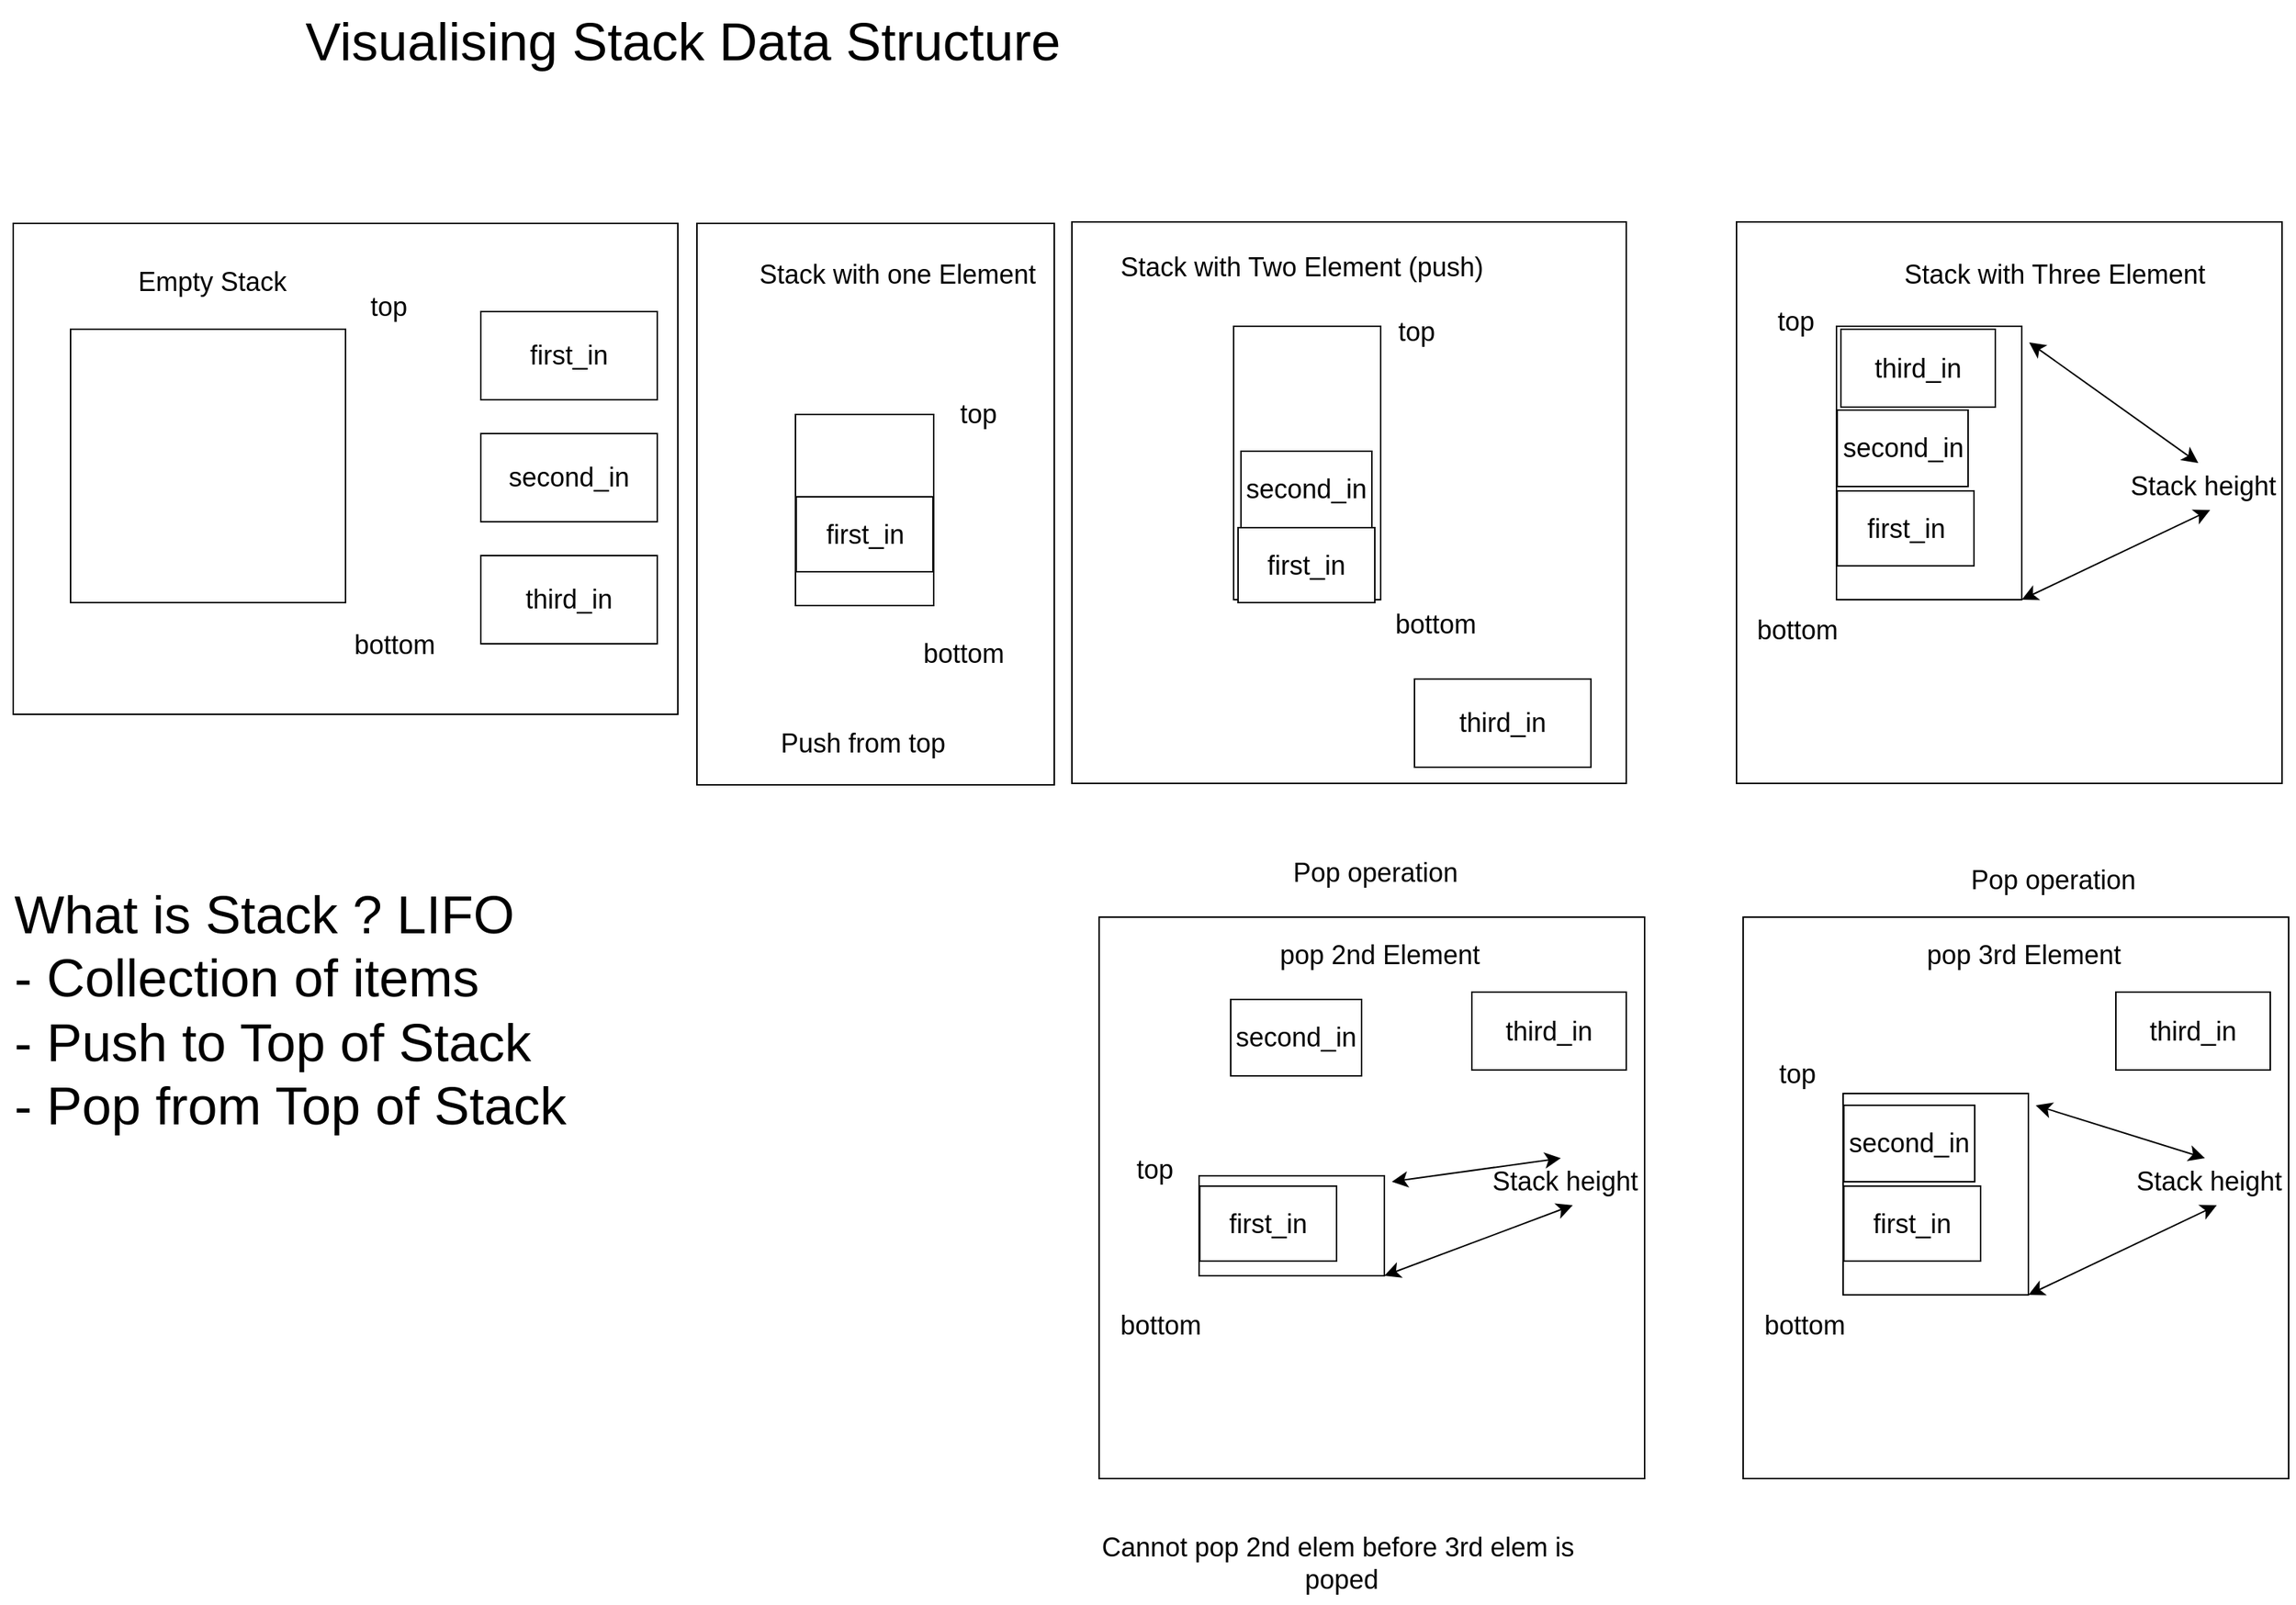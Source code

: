 <mxfile>
    <diagram id="e2L9oILIBl4zUOTmZqPn" name="Page-1">
        <mxGraphModel dx="2748" dy="1693" grid="0" gridSize="10" guides="1" tooltips="1" connect="1" arrows="1" fold="1" page="0" pageScale="1" pageWidth="827" pageHeight="1169" math="0" shadow="0">
            <root>
                <mxCell id="0"/>
                <mxCell id="1" parent="0"/>
                <mxCell id="31" value="" style="whiteSpace=wrap;html=1;fontSize=36;" parent="1" vertex="1">
                    <mxGeometry x="831" y="118" width="377" height="382" as="geometry"/>
                </mxCell>
                <mxCell id="30" value="" style="whiteSpace=wrap;html=1;fontSize=36;" parent="1" vertex="1">
                    <mxGeometry x="576" y="119" width="243" height="382" as="geometry"/>
                </mxCell>
                <mxCell id="29" value="" style="whiteSpace=wrap;html=1;fontSize=36;" parent="1" vertex="1">
                    <mxGeometry x="111" y="119" width="452" height="334" as="geometry"/>
                </mxCell>
                <mxCell id="23" value="" style="whiteSpace=wrap;html=1;fontSize=18;" parent="1" vertex="1">
                    <mxGeometry x="941" y="189" width="100" height="186" as="geometry"/>
                </mxCell>
                <mxCell id="2" value="&lt;font style=&quot;font-size: 36px;&quot;&gt;Visualising Stack Data Structure&lt;/font&gt;" style="text;html=1;align=center;verticalAlign=middle;resizable=0;points=[];autosize=1;strokeColor=none;fillColor=none;" parent="1" vertex="1">
                    <mxGeometry x="300" y="-33" width="532" height="55" as="geometry"/>
                </mxCell>
                <mxCell id="3" value="" style="whiteSpace=wrap;html=1;fontSize=18;" parent="1" vertex="1">
                    <mxGeometry x="150" y="191" width="187" height="186" as="geometry"/>
                </mxCell>
                <mxCell id="4" value="bottom" style="text;html=1;align=center;verticalAlign=middle;resizable=0;points=[];autosize=1;strokeColor=none;fillColor=none;fontSize=18;" parent="1" vertex="1">
                    <mxGeometry x="333" y="389" width="73" height="34" as="geometry"/>
                </mxCell>
                <mxCell id="5" value="top" style="text;html=1;align=center;verticalAlign=middle;resizable=0;points=[];autosize=1;strokeColor=none;fillColor=none;fontSize=18;" parent="1" vertex="1">
                    <mxGeometry x="344" y="159" width="43" height="34" as="geometry"/>
                </mxCell>
                <mxCell id="7" value="first_in" style="whiteSpace=wrap;html=1;fontSize=18;" parent="1" vertex="1">
                    <mxGeometry x="429" y="179" width="120" height="60" as="geometry"/>
                </mxCell>
                <mxCell id="9" value="second_in" style="whiteSpace=wrap;html=1;fontSize=18;" parent="1" vertex="1">
                    <mxGeometry x="429" y="262" width="120" height="60" as="geometry"/>
                </mxCell>
                <mxCell id="10" value="third_in" style="whiteSpace=wrap;html=1;fontSize=18;" parent="1" vertex="1">
                    <mxGeometry x="429" y="345" width="120" height="60" as="geometry"/>
                </mxCell>
                <mxCell id="11" value="" style="whiteSpace=wrap;html=1;fontSize=18;" parent="1" vertex="1">
                    <mxGeometry x="643" y="249" width="94" height="130" as="geometry"/>
                </mxCell>
                <mxCell id="12" value="top" style="text;html=1;align=center;verticalAlign=middle;resizable=0;points=[];autosize=1;strokeColor=none;fillColor=none;fontSize=18;" parent="1" vertex="1">
                    <mxGeometry x="745" y="232" width="43" height="34" as="geometry"/>
                </mxCell>
                <mxCell id="13" value="bottom" style="text;html=1;align=center;verticalAlign=middle;resizable=0;points=[];autosize=1;strokeColor=none;fillColor=none;fontSize=18;" parent="1" vertex="1">
                    <mxGeometry x="720" y="395" width="73" height="34" as="geometry"/>
                </mxCell>
                <mxCell id="14" value="first_in" style="whiteSpace=wrap;html=1;fontSize=18;" parent="1" vertex="1">
                    <mxGeometry x="643.5" y="305" width="93" height="51" as="geometry"/>
                </mxCell>
                <mxCell id="15" value="second_in" style="whiteSpace=wrap;html=1;fontSize=18;" parent="1" vertex="1">
                    <mxGeometry x="946" y="274" width="89" height="52" as="geometry"/>
                </mxCell>
                <mxCell id="16" value="third_in" style="whiteSpace=wrap;html=1;fontSize=18;" parent="1" vertex="1">
                    <mxGeometry x="1064" y="429" width="120" height="60" as="geometry"/>
                </mxCell>
                <mxCell id="18" value="Empty Stack" style="text;html=1;align=center;verticalAlign=middle;resizable=0;points=[];autosize=1;strokeColor=none;fillColor=none;fontSize=18;" parent="1" vertex="1">
                    <mxGeometry x="186" y="142" width="119" height="34" as="geometry"/>
                </mxCell>
                <mxCell id="20" value="Stack with one Element" style="text;html=1;align=center;verticalAlign=middle;resizable=0;points=[];autosize=1;strokeColor=none;fillColor=none;fontSize=18;" parent="1" vertex="1">
                    <mxGeometry x="609" y="137" width="206" height="34" as="geometry"/>
                </mxCell>
                <mxCell id="22" value="Push from top&amp;nbsp;" style="text;html=1;align=center;verticalAlign=middle;resizable=0;points=[];autosize=1;strokeColor=none;fillColor=none;fontSize=18;" parent="1" vertex="1">
                    <mxGeometry x="623" y="456" width="135" height="34" as="geometry"/>
                </mxCell>
                <mxCell id="24" value="top" style="text;html=1;align=center;verticalAlign=middle;resizable=0;points=[];autosize=1;strokeColor=none;fillColor=none;fontSize=18;" parent="1" vertex="1">
                    <mxGeometry x="1043" y="176" width="43" height="34" as="geometry"/>
                </mxCell>
                <mxCell id="25" value="bottom" style="text;html=1;align=center;verticalAlign=middle;resizable=0;points=[];autosize=1;strokeColor=none;fillColor=none;fontSize=18;" parent="1" vertex="1">
                    <mxGeometry x="1041" y="375" width="73" height="34" as="geometry"/>
                </mxCell>
                <mxCell id="26" value="first_in" style="whiteSpace=wrap;html=1;fontSize=18;" parent="1" vertex="1">
                    <mxGeometry x="944" y="326" width="93" height="51" as="geometry"/>
                </mxCell>
                <mxCell id="28" value="Stack with Two Element (push)" style="text;html=1;align=center;verticalAlign=middle;resizable=0;points=[];autosize=1;strokeColor=none;fillColor=none;fontSize=18;" parent="1" vertex="1">
                    <mxGeometry x="854" y="132" width="265" height="34" as="geometry"/>
                </mxCell>
                <mxCell id="32" value="" style="whiteSpace=wrap;html=1;fontSize=36;" parent="1" vertex="1">
                    <mxGeometry x="1283" y="118" width="371" height="382" as="geometry"/>
                </mxCell>
                <mxCell id="33" value="" style="whiteSpace=wrap;html=1;fontSize=18;" parent="1" vertex="1">
                    <mxGeometry x="1351" y="189" width="126" height="186" as="geometry"/>
                </mxCell>
                <mxCell id="34" value="second_in" style="whiteSpace=wrap;html=1;fontSize=18;" parent="1" vertex="1">
                    <mxGeometry x="1351.5" y="246" width="89" height="52" as="geometry"/>
                </mxCell>
                <mxCell id="35" value="third_in" style="whiteSpace=wrap;html=1;fontSize=18;" parent="1" vertex="1">
                    <mxGeometry x="1354" y="191" width="105" height="53" as="geometry"/>
                </mxCell>
                <mxCell id="36" value="top" style="text;html=1;align=center;verticalAlign=middle;resizable=0;points=[];autosize=1;strokeColor=none;fillColor=none;fontSize=18;" parent="1" vertex="1">
                    <mxGeometry x="1301" y="169" width="43" height="34" as="geometry"/>
                </mxCell>
                <mxCell id="37" value="bottom" style="text;html=1;align=center;verticalAlign=middle;resizable=0;points=[];autosize=1;strokeColor=none;fillColor=none;fontSize=18;" parent="1" vertex="1">
                    <mxGeometry x="1287.5" y="379" width="73" height="34" as="geometry"/>
                </mxCell>
                <mxCell id="38" value="first_in" style="whiteSpace=wrap;html=1;fontSize=18;" parent="1" vertex="1">
                    <mxGeometry x="1351.5" y="301" width="93" height="51" as="geometry"/>
                </mxCell>
                <mxCell id="39" value="Stack with Three Element" style="text;html=1;align=center;verticalAlign=middle;resizable=0;points=[];autosize=1;strokeColor=none;fillColor=none;fontSize=18;" parent="1" vertex="1">
                    <mxGeometry x="1387" y="137" width="223" height="34" as="geometry"/>
                </mxCell>
                <mxCell id="49" value="Pop operation" style="text;html=1;align=center;verticalAlign=middle;resizable=0;points=[];autosize=1;strokeColor=none;fillColor=none;fontSize=18;" parent="1" vertex="1">
                    <mxGeometry x="1433" y="549" width="130" height="34" as="geometry"/>
                </mxCell>
                <mxCell id="58" value="Pop operation" style="text;html=1;align=center;verticalAlign=middle;resizable=0;points=[];autosize=1;strokeColor=none;fillColor=none;fontSize=18;" parent="1" vertex="1">
                    <mxGeometry x="972" y="544" width="130" height="34" as="geometry"/>
                </mxCell>
                <mxCell id="59" value="Stack height" style="text;html=1;align=center;verticalAlign=middle;resizable=0;points=[];autosize=1;strokeColor=none;fillColor=none;fontSize=18;" parent="1" vertex="1">
                    <mxGeometry x="1541" y="281" width="117" height="34" as="geometry"/>
                </mxCell>
                <mxCell id="60" value="" style="edgeStyle=none;orthogonalLoop=1;jettySize=auto;html=1;endArrow=classic;startArrow=classic;endSize=8;startSize=8;fontSize=36;exitX=1;exitY=1;exitDx=0;exitDy=0;entryX=0.548;entryY=0.971;entryDx=0;entryDy=0;entryPerimeter=0;" parent="1" source="33" target="59" edge="1">
                    <mxGeometry width="100" relative="1" as="geometry">
                        <mxPoint x="1783" y="394" as="sourcePoint"/>
                        <mxPoint x="1883" y="394" as="targetPoint"/>
                        <Array as="points"/>
                    </mxGeometry>
                </mxCell>
                <mxCell id="61" value="" style="edgeStyle=none;orthogonalLoop=1;jettySize=auto;html=1;endArrow=classic;startArrow=classic;endSize=8;startSize=8;fontSize=36;entryX=0.479;entryY=0.029;entryDx=0;entryDy=0;entryPerimeter=0;exitX=1.04;exitY=0.059;exitDx=0;exitDy=0;exitPerimeter=0;" parent="1" source="33" target="59" edge="1">
                    <mxGeometry width="100" relative="1" as="geometry">
                        <mxPoint x="1646" y="385" as="sourcePoint"/>
                        <mxPoint x="1572.358" y="492.292" as="targetPoint"/>
                        <Array as="points"/>
                    </mxGeometry>
                </mxCell>
                <mxCell id="62" value="&lt;div style=&quot;text-align: left;&quot;&gt;&lt;span style=&quot;font-size: 36px; background-color: initial;&quot;&gt;What is Stack ? LIFO&lt;/span&gt;&lt;/div&gt;&lt;font style=&quot;font-size: 36px;&quot;&gt;&lt;div style=&quot;text-align: left;&quot;&gt;&lt;span style=&quot;background-color: initial;&quot;&gt;- Collection of items&lt;/span&gt;&lt;/div&gt;&lt;div style=&quot;text-align: left;&quot;&gt;&lt;span style=&quot;background-color: initial;&quot;&gt;- Push to Top of Stack&lt;/span&gt;&lt;/div&gt;&lt;div style=&quot;text-align: left;&quot;&gt;&lt;span style=&quot;background-color: initial;&quot;&gt;- Pop from Top of Stack&amp;nbsp;&lt;/span&gt;&lt;/div&gt;&lt;/font&gt;" style="text;html=1;align=center;verticalAlign=middle;resizable=0;points=[];autosize=1;strokeColor=none;fillColor=none;" parent="1" vertex="1">
                    <mxGeometry x="102" y="561" width="404" height="185" as="geometry"/>
                </mxCell>
                <mxCell id="63" value="Cannot pop 2nd elem before 3rd elem is&amp;nbsp;&lt;br&gt;poped" style="text;html=1;align=center;verticalAlign=middle;resizable=0;points=[];autosize=1;strokeColor=none;fillColor=none;fontSize=18;" parent="1" vertex="1">
                    <mxGeometry x="842" y="1003" width="344" height="55" as="geometry"/>
                </mxCell>
                <mxCell id="66" value="" style="whiteSpace=wrap;html=1;fontSize=36;" vertex="1" parent="1">
                    <mxGeometry x="1287.5" y="591" width="371" height="382" as="geometry"/>
                </mxCell>
                <mxCell id="67" value="" style="whiteSpace=wrap;html=1;fontSize=18;" vertex="1" parent="1">
                    <mxGeometry x="1355.5" y="711" width="126" height="137" as="geometry"/>
                </mxCell>
                <mxCell id="68" value="second_in" style="whiteSpace=wrap;html=1;fontSize=18;" vertex="1" parent="1">
                    <mxGeometry x="1356" y="719" width="89" height="52" as="geometry"/>
                </mxCell>
                <mxCell id="69" value="third_in" style="whiteSpace=wrap;html=1;fontSize=18;" vertex="1" parent="1">
                    <mxGeometry x="1541" y="642" width="105" height="53" as="geometry"/>
                </mxCell>
                <mxCell id="70" value="top" style="text;html=1;align=center;verticalAlign=middle;resizable=0;points=[];autosize=1;strokeColor=none;fillColor=none;fontSize=18;" vertex="1" parent="1">
                    <mxGeometry x="1302.5" y="681" width="43" height="34" as="geometry"/>
                </mxCell>
                <mxCell id="71" value="bottom" style="text;html=1;align=center;verticalAlign=middle;resizable=0;points=[];autosize=1;strokeColor=none;fillColor=none;fontSize=18;" vertex="1" parent="1">
                    <mxGeometry x="1292" y="852" width="73" height="34" as="geometry"/>
                </mxCell>
                <mxCell id="72" value="first_in" style="whiteSpace=wrap;html=1;fontSize=18;" vertex="1" parent="1">
                    <mxGeometry x="1356" y="774" width="93" height="51" as="geometry"/>
                </mxCell>
                <mxCell id="73" value="pop 3rd Element" style="text;html=1;align=center;verticalAlign=middle;resizable=0;points=[];autosize=1;strokeColor=none;fillColor=none;fontSize=18;" vertex="1" parent="1">
                    <mxGeometry x="1403" y="600" width="150" height="34" as="geometry"/>
                </mxCell>
                <mxCell id="74" value="Stack height" style="text;html=1;align=center;verticalAlign=middle;resizable=0;points=[];autosize=1;strokeColor=none;fillColor=none;fontSize=18;" vertex="1" parent="1">
                    <mxGeometry x="1545.5" y="754" width="117" height="34" as="geometry"/>
                </mxCell>
                <mxCell id="75" value="" style="edgeStyle=none;orthogonalLoop=1;jettySize=auto;html=1;endArrow=classic;startArrow=classic;endSize=8;startSize=8;fontSize=36;exitX=1;exitY=1;exitDx=0;exitDy=0;entryX=0.548;entryY=0.971;entryDx=0;entryDy=0;entryPerimeter=0;" edge="1" source="67" target="74" parent="1">
                    <mxGeometry width="100" relative="1" as="geometry">
                        <mxPoint x="1787.5" y="867" as="sourcePoint"/>
                        <mxPoint x="1887.5" y="867" as="targetPoint"/>
                        <Array as="points"/>
                    </mxGeometry>
                </mxCell>
                <mxCell id="76" value="" style="edgeStyle=none;orthogonalLoop=1;jettySize=auto;html=1;endArrow=classic;startArrow=classic;endSize=8;startSize=8;fontSize=36;entryX=0.479;entryY=0.029;entryDx=0;entryDy=0;entryPerimeter=0;exitX=1.04;exitY=0.059;exitDx=0;exitDy=0;exitPerimeter=0;" edge="1" source="67" target="74" parent="1">
                    <mxGeometry width="100" relative="1" as="geometry">
                        <mxPoint x="1650.5" y="858" as="sourcePoint"/>
                        <mxPoint x="1576.858" y="965.292" as="targetPoint"/>
                        <Array as="points"/>
                    </mxGeometry>
                </mxCell>
                <mxCell id="77" value="" style="whiteSpace=wrap;html=1;fontSize=36;" vertex="1" parent="1">
                    <mxGeometry x="849.5" y="591" width="371" height="382" as="geometry"/>
                </mxCell>
                <mxCell id="78" value="" style="whiteSpace=wrap;html=1;fontSize=18;" vertex="1" parent="1">
                    <mxGeometry x="917.5" y="767" width="126" height="68" as="geometry"/>
                </mxCell>
                <mxCell id="79" value="second_in" style="whiteSpace=wrap;html=1;fontSize=18;" vertex="1" parent="1">
                    <mxGeometry x="939" y="647" width="89" height="52" as="geometry"/>
                </mxCell>
                <mxCell id="80" value="third_in" style="whiteSpace=wrap;html=1;fontSize=18;" vertex="1" parent="1">
                    <mxGeometry x="1103" y="642" width="105" height="53" as="geometry"/>
                </mxCell>
                <mxCell id="81" value="top" style="text;html=1;align=center;verticalAlign=middle;resizable=0;points=[];autosize=1;strokeColor=none;fillColor=none;fontSize=18;" vertex="1" parent="1">
                    <mxGeometry x="865" y="746" width="43" height="34" as="geometry"/>
                </mxCell>
                <mxCell id="82" value="bottom" style="text;html=1;align=center;verticalAlign=middle;resizable=0;points=[];autosize=1;strokeColor=none;fillColor=none;fontSize=18;" vertex="1" parent="1">
                    <mxGeometry x="854" y="852" width="73" height="34" as="geometry"/>
                </mxCell>
                <mxCell id="83" value="first_in" style="whiteSpace=wrap;html=1;fontSize=18;" vertex="1" parent="1">
                    <mxGeometry x="918" y="774" width="93" height="51" as="geometry"/>
                </mxCell>
                <mxCell id="84" value="pop 2nd Element" style="text;html=1;align=center;verticalAlign=middle;resizable=0;points=[];autosize=1;strokeColor=none;fillColor=none;fontSize=18;" vertex="1" parent="1">
                    <mxGeometry x="963" y="600" width="154" height="34" as="geometry"/>
                </mxCell>
                <mxCell id="85" value="Stack height" style="text;html=1;align=center;verticalAlign=middle;resizable=0;points=[];autosize=1;strokeColor=none;fillColor=none;fontSize=18;" vertex="1" parent="1">
                    <mxGeometry x="1107.5" y="754" width="117" height="34" as="geometry"/>
                </mxCell>
                <mxCell id="86" value="" style="edgeStyle=none;orthogonalLoop=1;jettySize=auto;html=1;endArrow=classic;startArrow=classic;endSize=8;startSize=8;fontSize=36;exitX=1;exitY=1;exitDx=0;exitDy=0;entryX=0.548;entryY=0.971;entryDx=0;entryDy=0;entryPerimeter=0;" edge="1" source="78" target="85" parent="1">
                    <mxGeometry width="100" relative="1" as="geometry">
                        <mxPoint x="1349.5" y="867" as="sourcePoint"/>
                        <mxPoint x="1449.5" y="867" as="targetPoint"/>
                        <Array as="points"/>
                    </mxGeometry>
                </mxCell>
                <mxCell id="87" value="" style="edgeStyle=none;orthogonalLoop=1;jettySize=auto;html=1;endArrow=classic;startArrow=classic;endSize=8;startSize=8;fontSize=36;entryX=0.479;entryY=0.029;entryDx=0;entryDy=0;entryPerimeter=0;exitX=1.04;exitY=0.059;exitDx=0;exitDy=0;exitPerimeter=0;" edge="1" source="78" target="85" parent="1">
                    <mxGeometry width="100" relative="1" as="geometry">
                        <mxPoint x="1212.5" y="858" as="sourcePoint"/>
                        <mxPoint x="1138.858" y="965.292" as="targetPoint"/>
                        <Array as="points"/>
                    </mxGeometry>
                </mxCell>
            </root>
        </mxGraphModel>
    </diagram>
</mxfile>